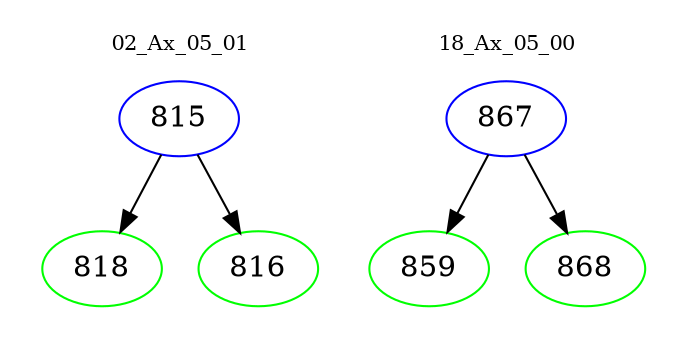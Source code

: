 digraph{
subgraph cluster_0 {
color = white
label = "02_Ax_05_01";
fontsize=10;
T0_815 [label="815", color="blue"]
T0_815 -> T0_818 [color="black"]
T0_818 [label="818", color="green"]
T0_815 -> T0_816 [color="black"]
T0_816 [label="816", color="green"]
}
subgraph cluster_1 {
color = white
label = "18_Ax_05_00";
fontsize=10;
T1_867 [label="867", color="blue"]
T1_867 -> T1_859 [color="black"]
T1_859 [label="859", color="green"]
T1_867 -> T1_868 [color="black"]
T1_868 [label="868", color="green"]
}
}
